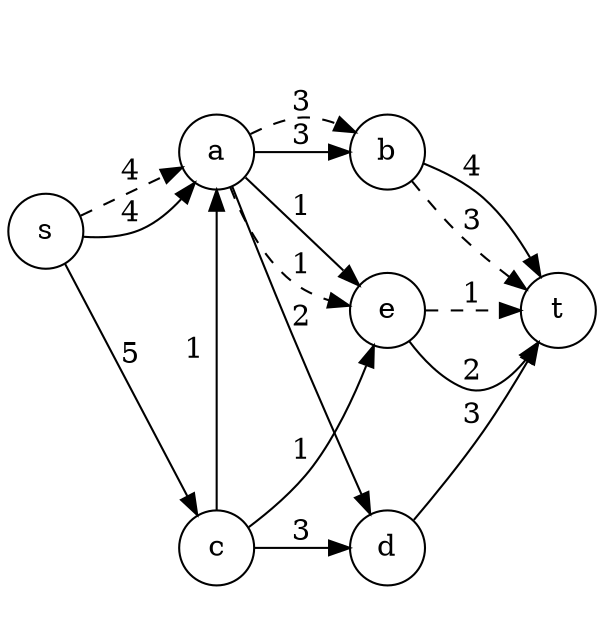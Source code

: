 digraph h {
    rankdir=LR;
    node [shape = circle];
    subgraph cluster_1 {
        a->b [ label = "3" ];
        { edge [style="dashed"];
            a->b [ label = "3" ];
        }
        color=white;
    }

    subgraph cluster_2 {
        e
        color=white;
    }

    subgraph cluster_3 {
        c->d [ label = "3" ];
        color=white;
    }
    s->a [ label = "4" ];
    { edge [style=dashed];
        s->a [ label = "4" ];
    }
    b->t [ label = "4" ];
    s->c [ label = "5" ];
    d->t [ label = "3" ];
    a->d [ label = "2" ];
    c->a [ label = "1" ];
    a->e [ label = "1" ];
    { edge [style=dashed];
        a->e [ label = "1" ];
    }
    c->e [ label = "1" ];
    e->t [ label = "2" ];

    edge [style=dashed];
    b->t [ label = "3" ];
    { edge [style=dashed];
        e->t [ label = "1" ];
    }
}
